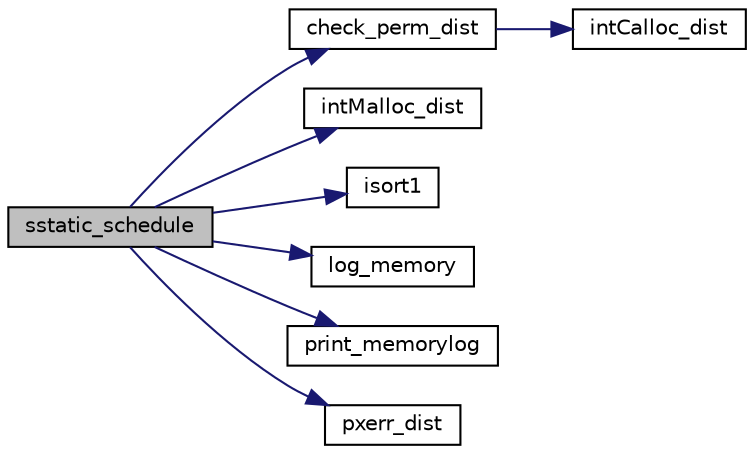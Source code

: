 digraph "sstatic_schedule"
{
 // LATEX_PDF_SIZE
  edge [fontname="Helvetica",fontsize="10",labelfontname="Helvetica",labelfontsize="10"];
  node [fontname="Helvetica",fontsize="10",shape=record];
  rankdir="LR";
  Node1 [label="sstatic_schedule",height=0.2,width=0.4,color="black", fillcolor="grey75", style="filled", fontcolor="black",tooltip=" "];
  Node1 -> Node2 [color="midnightblue",fontsize="10",style="solid",fontname="Helvetica"];
  Node2 [label="check_perm_dist",height=0.2,width=0.4,color="black", fillcolor="white", style="filled",URL="$sp__colorder_8c.html#aaea81928040d7bcc51eb0336ac4959bc",tooltip=" "];
  Node2 -> Node3 [color="midnightblue",fontsize="10",style="solid",fontname="Helvetica"];
  Node3 [label="intCalloc_dist",height=0.2,width=0.4,color="black", fillcolor="white", style="filled",URL="$memory_8c.html#a6fd91c6883ea8ea94e0ece298e0e46b6",tooltip=" "];
  Node1 -> Node4 [color="midnightblue",fontsize="10",style="solid",fontname="Helvetica"];
  Node4 [label="intMalloc_dist",height=0.2,width=0.4,color="black", fillcolor="white", style="filled",URL="$memory_8c.html#a2c2df35072e313373438cccdb98b885c",tooltip=" "];
  Node1 -> Node5 [color="midnightblue",fontsize="10",style="solid",fontname="Helvetica"];
  Node5 [label="isort1",height=0.2,width=0.4,color="black", fillcolor="white", style="filled",URL="$sstatic__schedule_8c.html#ac7f0e80229f1c57453046bef1181b852",tooltip=" "];
  Node1 -> Node6 [color="midnightblue",fontsize="10",style="solid",fontname="Helvetica"];
  Node6 [label="log_memory",height=0.2,width=0.4,color="black", fillcolor="white", style="filled",URL="$superlu__defs_8h.html#a44674b14cf5f6df16d0c34c0c77070d0",tooltip=" "];
  Node1 -> Node7 [color="midnightblue",fontsize="10",style="solid",fontname="Helvetica"];
  Node7 [label="print_memorylog",height=0.2,width=0.4,color="black", fillcolor="white", style="filled",URL="$superlu__defs_8h.html#a8e82c3bf0b6fcbe137447a515dc34a7a",tooltip=" "];
  Node1 -> Node8 [color="midnightblue",fontsize="10",style="solid",fontname="Helvetica"];
  Node8 [label="pxerr_dist",height=0.2,width=0.4,color="black", fillcolor="white", style="filled",URL="$pxerr__dist_8c.html#a83457ff10ec305ba2d5c47fcb3db3300",tooltip=" "];
}
